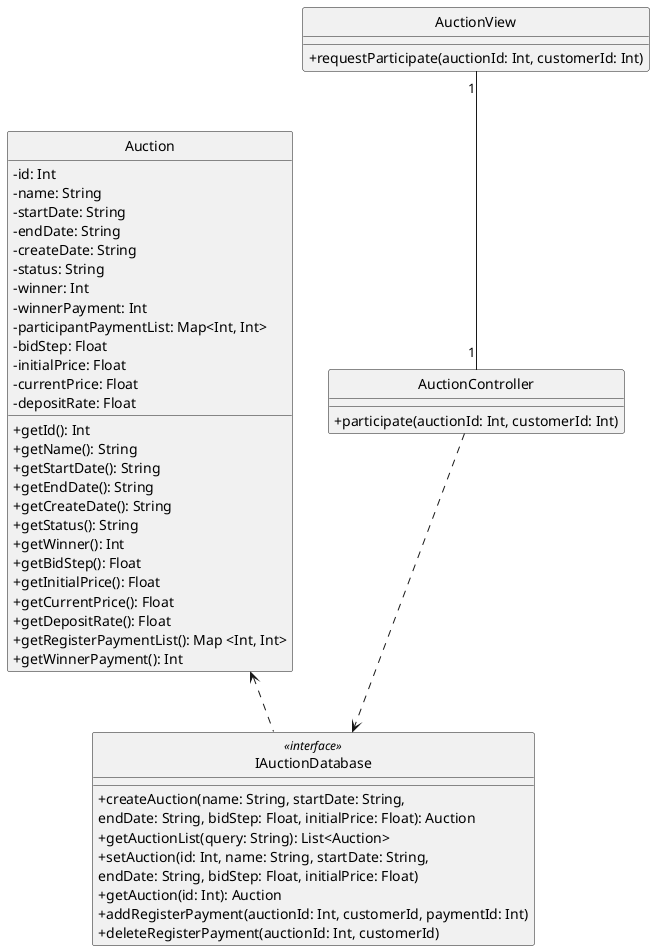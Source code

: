@startuml participate_in_auction
hide circle
skinparam classAttributeIconSize 0

class AuctionView {
  + requestParticipate(auctionId: Int, customerId: Int)
}

class AuctionController {
  + participate(auctionId: Int, customerId: Int)
}

class IAuctionDatabase <<interface>> {
+ createAuction(name: String, startDate: String,\nendDate: String, bidStep: Float, initialPrice: Float): Auction
+ getAuctionList(query: String): List<Auction>
+ setAuction(id: Int, name: String, startDate: String,\nendDate: String, bidStep: Float, initialPrice: Float)
+ getAuction(id: Int): Auction
+ addRegisterPayment(auctionId: Int, customerId, paymentId: Int)
+ deleteRegisterPayment(auctionId: Int, customerId)
}

class Auction {
- id: Int
- name: String
- startDate: String
- endDate: String
- createDate: String
- status: String
- winner: Int
- winnerPayment: Int
- participantPaymentList: Map<Int, Int>
- bidStep: Float
- initialPrice: Float
- currentPrice: Float
- depositRate: Float
+ getId(): Int
+ getName(): String
+ getStartDate(): String
+ getEndDate(): String
+ getCreateDate(): String
+ getStatus(): String
+ getWinner(): Int
+ getBidStep(): Float
+ getInitialPrice(): Float
+ getCurrentPrice(): Float
+ getDepositRate(): Float
+ getRegisterPaymentList(): Map <Int, Int>
+ getWinnerPayment(): Int
}

AuctionView "1" -- "1" AuctionController
AuctionController ..> IAuctionDatabase
IAuctionDatabase .u.> Auction

@enduml
